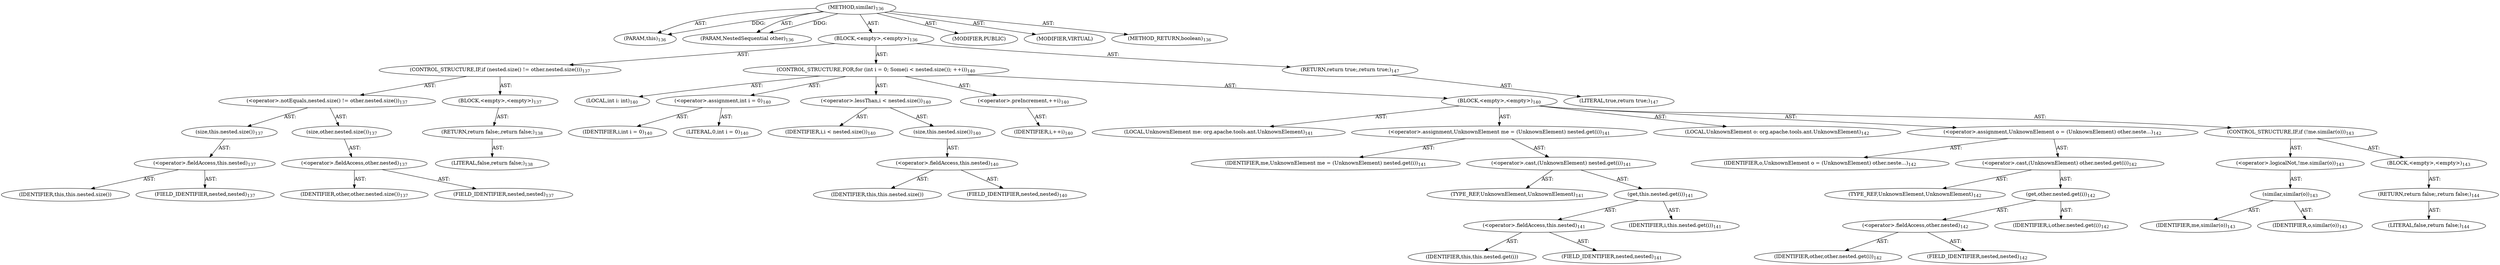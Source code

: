 digraph "similar" {  
"111669149700" [label = <(METHOD,similar)<SUB>136</SUB>> ]
"115964117008" [label = <(PARAM,this)<SUB>136</SUB>> ]
"115964117009" [label = <(PARAM,NestedSequential other)<SUB>136</SUB>> ]
"25769803782" [label = <(BLOCK,&lt;empty&gt;,&lt;empty&gt;)<SUB>136</SUB>> ]
"47244640257" [label = <(CONTROL_STRUCTURE,IF,if (nested.size() != other.nested.size()))<SUB>137</SUB>> ]
"30064771089" [label = <(&lt;operator&gt;.notEquals,nested.size() != other.nested.size())<SUB>137</SUB>> ]
"30064771090" [label = <(size,this.nested.size())<SUB>137</SUB>> ]
"30064771091" [label = <(&lt;operator&gt;.fieldAccess,this.nested)<SUB>137</SUB>> ]
"68719476765" [label = <(IDENTIFIER,this,this.nested.size())> ]
"55834574855" [label = <(FIELD_IDENTIFIER,nested,nested)<SUB>137</SUB>> ]
"30064771092" [label = <(size,other.nested.size())<SUB>137</SUB>> ]
"30064771093" [label = <(&lt;operator&gt;.fieldAccess,other.nested)<SUB>137</SUB>> ]
"68719476766" [label = <(IDENTIFIER,other,other.nested.size())<SUB>137</SUB>> ]
"55834574856" [label = <(FIELD_IDENTIFIER,nested,nested)<SUB>137</SUB>> ]
"25769803783" [label = <(BLOCK,&lt;empty&gt;,&lt;empty&gt;)<SUB>137</SUB>> ]
"146028888066" [label = <(RETURN,return false;,return false;)<SUB>138</SUB>> ]
"90194313218" [label = <(LITERAL,false,return false;)<SUB>138</SUB>> ]
"47244640258" [label = <(CONTROL_STRUCTURE,FOR,for (int i = 0; Some(i &lt; nested.size()); ++i))<SUB>140</SUB>> ]
"94489280513" [label = <(LOCAL,int i: int)<SUB>140</SUB>> ]
"30064771094" [label = <(&lt;operator&gt;.assignment,int i = 0)<SUB>140</SUB>> ]
"68719476767" [label = <(IDENTIFIER,i,int i = 0)<SUB>140</SUB>> ]
"90194313219" [label = <(LITERAL,0,int i = 0)<SUB>140</SUB>> ]
"30064771095" [label = <(&lt;operator&gt;.lessThan,i &lt; nested.size())<SUB>140</SUB>> ]
"68719476768" [label = <(IDENTIFIER,i,i &lt; nested.size())<SUB>140</SUB>> ]
"30064771096" [label = <(size,this.nested.size())<SUB>140</SUB>> ]
"30064771097" [label = <(&lt;operator&gt;.fieldAccess,this.nested)<SUB>140</SUB>> ]
"68719476769" [label = <(IDENTIFIER,this,this.nested.size())> ]
"55834574857" [label = <(FIELD_IDENTIFIER,nested,nested)<SUB>140</SUB>> ]
"30064771098" [label = <(&lt;operator&gt;.preIncrement,++i)<SUB>140</SUB>> ]
"68719476770" [label = <(IDENTIFIER,i,++i)<SUB>140</SUB>> ]
"25769803784" [label = <(BLOCK,&lt;empty&gt;,&lt;empty&gt;)<SUB>140</SUB>> ]
"94489280514" [label = <(LOCAL,UnknownElement me: org.apache.tools.ant.UnknownElement)<SUB>141</SUB>> ]
"30064771099" [label = <(&lt;operator&gt;.assignment,UnknownElement me = (UnknownElement) nested.get(i))<SUB>141</SUB>> ]
"68719476771" [label = <(IDENTIFIER,me,UnknownElement me = (UnknownElement) nested.get(i))<SUB>141</SUB>> ]
"30064771100" [label = <(&lt;operator&gt;.cast,(UnknownElement) nested.get(i))<SUB>141</SUB>> ]
"180388626432" [label = <(TYPE_REF,UnknownElement,UnknownElement)<SUB>141</SUB>> ]
"30064771101" [label = <(get,this.nested.get(i))<SUB>141</SUB>> ]
"30064771102" [label = <(&lt;operator&gt;.fieldAccess,this.nested)<SUB>141</SUB>> ]
"68719476772" [label = <(IDENTIFIER,this,this.nested.get(i))> ]
"55834574858" [label = <(FIELD_IDENTIFIER,nested,nested)<SUB>141</SUB>> ]
"68719476773" [label = <(IDENTIFIER,i,this.nested.get(i))<SUB>141</SUB>> ]
"94489280515" [label = <(LOCAL,UnknownElement o: org.apache.tools.ant.UnknownElement)<SUB>142</SUB>> ]
"30064771103" [label = <(&lt;operator&gt;.assignment,UnknownElement o = (UnknownElement) other.neste...)<SUB>142</SUB>> ]
"68719476774" [label = <(IDENTIFIER,o,UnknownElement o = (UnknownElement) other.neste...)<SUB>142</SUB>> ]
"30064771104" [label = <(&lt;operator&gt;.cast,(UnknownElement) other.nested.get(i))<SUB>142</SUB>> ]
"180388626433" [label = <(TYPE_REF,UnknownElement,UnknownElement)<SUB>142</SUB>> ]
"30064771105" [label = <(get,other.nested.get(i))<SUB>142</SUB>> ]
"30064771106" [label = <(&lt;operator&gt;.fieldAccess,other.nested)<SUB>142</SUB>> ]
"68719476775" [label = <(IDENTIFIER,other,other.nested.get(i))<SUB>142</SUB>> ]
"55834574859" [label = <(FIELD_IDENTIFIER,nested,nested)<SUB>142</SUB>> ]
"68719476776" [label = <(IDENTIFIER,i,other.nested.get(i))<SUB>142</SUB>> ]
"47244640259" [label = <(CONTROL_STRUCTURE,IF,if (!me.similar(o)))<SUB>143</SUB>> ]
"30064771107" [label = <(&lt;operator&gt;.logicalNot,!me.similar(o))<SUB>143</SUB>> ]
"30064771108" [label = <(similar,similar(o))<SUB>143</SUB>> ]
"68719476777" [label = <(IDENTIFIER,me,similar(o))<SUB>143</SUB>> ]
"68719476778" [label = <(IDENTIFIER,o,similar(o))<SUB>143</SUB>> ]
"25769803785" [label = <(BLOCK,&lt;empty&gt;,&lt;empty&gt;)<SUB>143</SUB>> ]
"146028888067" [label = <(RETURN,return false;,return false;)<SUB>144</SUB>> ]
"90194313220" [label = <(LITERAL,false,return false;)<SUB>144</SUB>> ]
"146028888068" [label = <(RETURN,return true;,return true;)<SUB>147</SUB>> ]
"90194313221" [label = <(LITERAL,true,return true;)<SUB>147</SUB>> ]
"133143986189" [label = <(MODIFIER,PUBLIC)> ]
"133143986190" [label = <(MODIFIER,VIRTUAL)> ]
"128849018884" [label = <(METHOD_RETURN,boolean)<SUB>136</SUB>> ]
  "111669149700" -> "115964117008"  [ label = "AST: "] 
  "111669149700" -> "115964117009"  [ label = "AST: "] 
  "111669149700" -> "25769803782"  [ label = "AST: "] 
  "111669149700" -> "133143986189"  [ label = "AST: "] 
  "111669149700" -> "133143986190"  [ label = "AST: "] 
  "111669149700" -> "128849018884"  [ label = "AST: "] 
  "25769803782" -> "47244640257"  [ label = "AST: "] 
  "25769803782" -> "47244640258"  [ label = "AST: "] 
  "25769803782" -> "146028888068"  [ label = "AST: "] 
  "47244640257" -> "30064771089"  [ label = "AST: "] 
  "47244640257" -> "25769803783"  [ label = "AST: "] 
  "30064771089" -> "30064771090"  [ label = "AST: "] 
  "30064771089" -> "30064771092"  [ label = "AST: "] 
  "30064771090" -> "30064771091"  [ label = "AST: "] 
  "30064771091" -> "68719476765"  [ label = "AST: "] 
  "30064771091" -> "55834574855"  [ label = "AST: "] 
  "30064771092" -> "30064771093"  [ label = "AST: "] 
  "30064771093" -> "68719476766"  [ label = "AST: "] 
  "30064771093" -> "55834574856"  [ label = "AST: "] 
  "25769803783" -> "146028888066"  [ label = "AST: "] 
  "146028888066" -> "90194313218"  [ label = "AST: "] 
  "47244640258" -> "94489280513"  [ label = "AST: "] 
  "47244640258" -> "30064771094"  [ label = "AST: "] 
  "47244640258" -> "30064771095"  [ label = "AST: "] 
  "47244640258" -> "30064771098"  [ label = "AST: "] 
  "47244640258" -> "25769803784"  [ label = "AST: "] 
  "30064771094" -> "68719476767"  [ label = "AST: "] 
  "30064771094" -> "90194313219"  [ label = "AST: "] 
  "30064771095" -> "68719476768"  [ label = "AST: "] 
  "30064771095" -> "30064771096"  [ label = "AST: "] 
  "30064771096" -> "30064771097"  [ label = "AST: "] 
  "30064771097" -> "68719476769"  [ label = "AST: "] 
  "30064771097" -> "55834574857"  [ label = "AST: "] 
  "30064771098" -> "68719476770"  [ label = "AST: "] 
  "25769803784" -> "94489280514"  [ label = "AST: "] 
  "25769803784" -> "30064771099"  [ label = "AST: "] 
  "25769803784" -> "94489280515"  [ label = "AST: "] 
  "25769803784" -> "30064771103"  [ label = "AST: "] 
  "25769803784" -> "47244640259"  [ label = "AST: "] 
  "30064771099" -> "68719476771"  [ label = "AST: "] 
  "30064771099" -> "30064771100"  [ label = "AST: "] 
  "30064771100" -> "180388626432"  [ label = "AST: "] 
  "30064771100" -> "30064771101"  [ label = "AST: "] 
  "30064771101" -> "30064771102"  [ label = "AST: "] 
  "30064771101" -> "68719476773"  [ label = "AST: "] 
  "30064771102" -> "68719476772"  [ label = "AST: "] 
  "30064771102" -> "55834574858"  [ label = "AST: "] 
  "30064771103" -> "68719476774"  [ label = "AST: "] 
  "30064771103" -> "30064771104"  [ label = "AST: "] 
  "30064771104" -> "180388626433"  [ label = "AST: "] 
  "30064771104" -> "30064771105"  [ label = "AST: "] 
  "30064771105" -> "30064771106"  [ label = "AST: "] 
  "30064771105" -> "68719476776"  [ label = "AST: "] 
  "30064771106" -> "68719476775"  [ label = "AST: "] 
  "30064771106" -> "55834574859"  [ label = "AST: "] 
  "47244640259" -> "30064771107"  [ label = "AST: "] 
  "47244640259" -> "25769803785"  [ label = "AST: "] 
  "30064771107" -> "30064771108"  [ label = "AST: "] 
  "30064771108" -> "68719476777"  [ label = "AST: "] 
  "30064771108" -> "68719476778"  [ label = "AST: "] 
  "25769803785" -> "146028888067"  [ label = "AST: "] 
  "146028888067" -> "90194313220"  [ label = "AST: "] 
  "146028888068" -> "90194313221"  [ label = "AST: "] 
  "111669149700" -> "115964117008"  [ label = "DDG: "] 
  "111669149700" -> "115964117009"  [ label = "DDG: "] 
}
